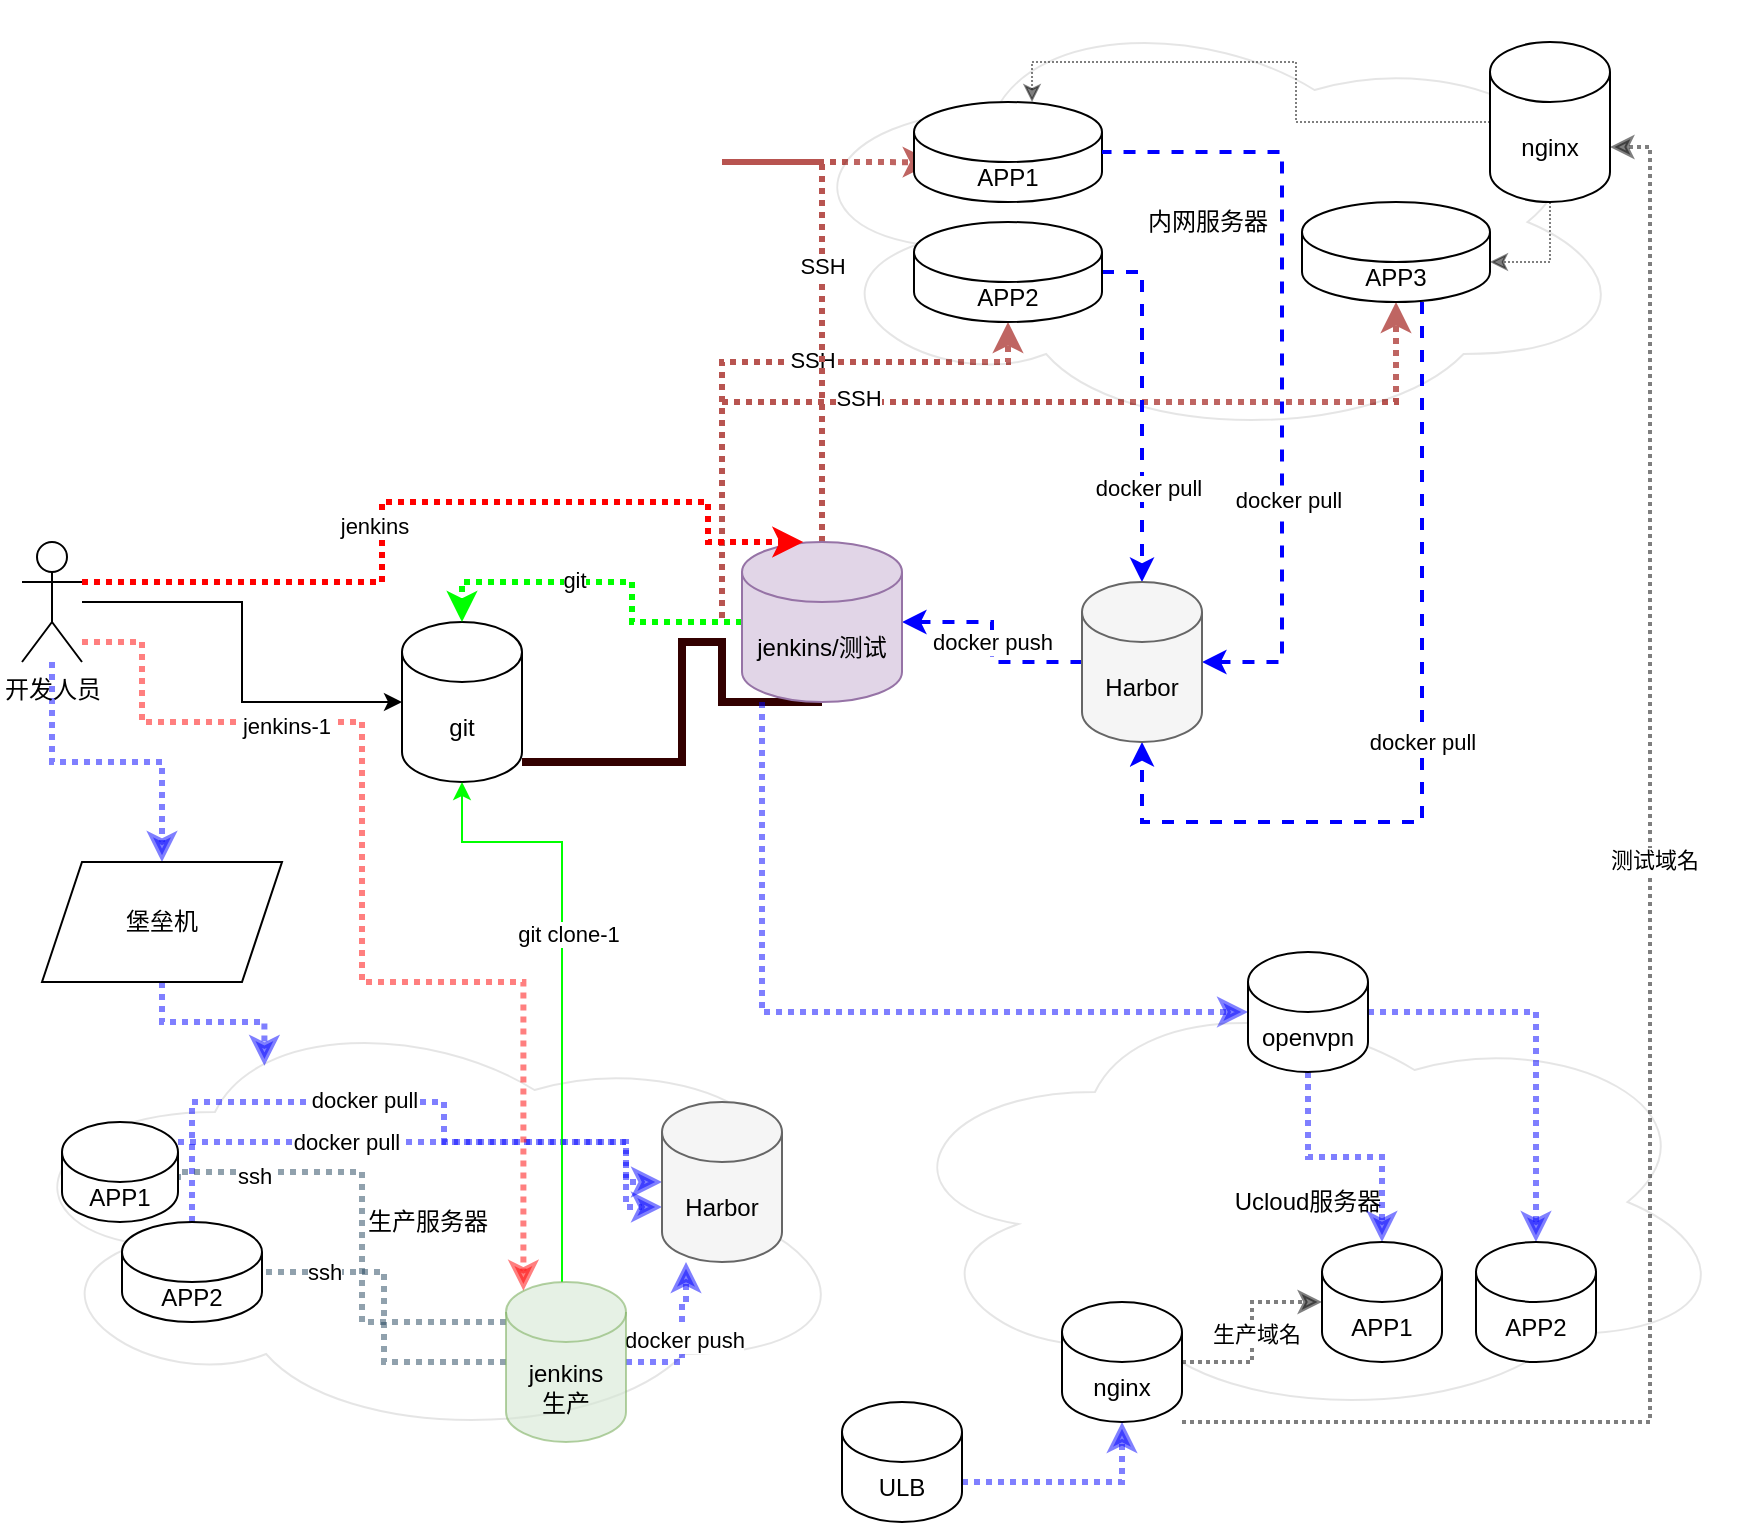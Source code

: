 <mxfile version="20.8.0" type="github">
  <diagram id="ICizXME9RvzmdU9xPk0K" name="第 1 页">
    <mxGraphModel dx="954" dy="591" grid="1" gridSize="10" guides="1" tooltips="1" connect="1" arrows="1" fold="1" page="1" pageScale="1" pageWidth="827" pageHeight="1169" math="0" shadow="0">
      <root>
        <mxCell id="0" />
        <mxCell id="1" parent="0" />
        <mxCell id="xqhbJTyEdV5DclTAbFlW-1" value="生产服务器" style="ellipse;shape=cloud;whiteSpace=wrap;html=1;opacity=10;" vertex="1" parent="1">
          <mxGeometry x="30" y="550" width="426" height="220" as="geometry" />
        </mxCell>
        <mxCell id="xqhbJTyEdV5DclTAbFlW-3" style="edgeStyle=orthogonalEdgeStyle;shape=connector;rounded=0;orthogonalLoop=1;jettySize=auto;html=1;entryX=0.5;entryY=0;entryDx=0;entryDy=0;dashed=1;dashPattern=1 1;labelBackgroundColor=default;strokeColor=#0000FF;strokeWidth=3;fontFamily=Helvetica;fontSize=11;fontColor=default;startArrow=none;startFill=0;endArrow=classic;endFill=1;opacity=50;" edge="1" parent="1" source="xqhbJTyEdV5DclTAbFlW-4" target="xqhbJTyEdV5DclTAbFlW-8">
          <mxGeometry relative="1" as="geometry" />
        </mxCell>
        <mxCell id="xqhbJTyEdV5DclTAbFlW-81" style="edgeStyle=orthogonalEdgeStyle;rounded=0;orthogonalLoop=1;jettySize=auto;html=1;entryX=0;entryY=0.5;entryDx=0;entryDy=0;entryPerimeter=0;" edge="1" parent="1" source="xqhbJTyEdV5DclTAbFlW-4" target="xqhbJTyEdV5DclTAbFlW-6">
          <mxGeometry relative="1" as="geometry" />
        </mxCell>
        <mxCell id="xqhbJTyEdV5DclTAbFlW-4" value="开发人员" style="shape=umlActor;verticalLabelPosition=bottom;verticalAlign=top;html=1;outlineConnect=0;" vertex="1" parent="1">
          <mxGeometry x="40" y="320" width="30" height="60" as="geometry" />
        </mxCell>
        <mxCell id="xqhbJTyEdV5DclTAbFlW-5" style="edgeStyle=orthogonalEdgeStyle;shape=connector;rounded=0;orthogonalLoop=1;jettySize=auto;html=1;entryX=0.5;entryY=1;entryDx=0;entryDy=0;entryPerimeter=0;labelBackgroundColor=default;strokeColor=#330000;strokeWidth=4;fontFamily=Helvetica;fontSize=11;fontColor=default;startArrow=none;startFill=0;endArrow=none;endFill=0;" edge="1" parent="1" source="xqhbJTyEdV5DclTAbFlW-6" target="xqhbJTyEdV5DclTAbFlW-22">
          <mxGeometry relative="1" as="geometry">
            <Array as="points">
              <mxPoint x="370" y="430" />
              <mxPoint x="370" y="370" />
              <mxPoint x="390" y="370" />
            </Array>
          </mxGeometry>
        </mxCell>
        <mxCell id="xqhbJTyEdV5DclTAbFlW-6" value="git" style="shape=cylinder3;whiteSpace=wrap;html=1;boundedLbl=1;backgroundOutline=1;size=15;" vertex="1" parent="1">
          <mxGeometry x="230" y="360" width="60" height="80" as="geometry" />
        </mxCell>
        <mxCell id="xqhbJTyEdV5DclTAbFlW-7" style="edgeStyle=orthogonalEdgeStyle;rounded=0;orthogonalLoop=1;jettySize=auto;html=1;entryX=0.308;entryY=0.145;entryDx=0;entryDy=0;entryPerimeter=0;dashed=1;dashPattern=1 1;strokeColor=#0000FF;strokeWidth=3;startArrow=none;startFill=0;endArrow=classic;endFill=1;opacity=50;" edge="1" parent="1" source="xqhbJTyEdV5DclTAbFlW-8" target="xqhbJTyEdV5DclTAbFlW-1">
          <mxGeometry relative="1" as="geometry" />
        </mxCell>
        <mxCell id="xqhbJTyEdV5DclTAbFlW-8" value="堡垒机" style="shape=parallelogram;perimeter=parallelogramPerimeter;whiteSpace=wrap;html=1;fixedSize=1;" vertex="1" parent="1">
          <mxGeometry x="50" y="480" width="120" height="60" as="geometry" />
        </mxCell>
        <mxCell id="xqhbJTyEdV5DclTAbFlW-9" style="edgeStyle=orthogonalEdgeStyle;rounded=0;orthogonalLoop=1;jettySize=auto;html=1;entryX=0.5;entryY=1;entryDx=0;entryDy=0;entryPerimeter=0;endArrow=classic;endFill=1;dashed=1;dashPattern=1 1;fillColor=#f8cecc;strokeColor=#b85450;strokeWidth=3;" edge="1" parent="1" source="xqhbJTyEdV5DclTAbFlW-22" target="xqhbJTyEdV5DclTAbFlW-52">
          <mxGeometry relative="1" as="geometry">
            <Array as="points">
              <mxPoint x="390" y="230" />
              <mxPoint x="533" y="230" />
            </Array>
          </mxGeometry>
        </mxCell>
        <mxCell id="xqhbJTyEdV5DclTAbFlW-10" value="SSH" style="edgeLabel;html=1;align=center;verticalAlign=middle;resizable=0;points=[];" vertex="1" connectable="0" parent="xqhbJTyEdV5DclTAbFlW-9">
          <mxGeometry x="0.217" y="1" relative="1" as="geometry">
            <mxPoint as="offset" />
          </mxGeometry>
        </mxCell>
        <mxCell id="xqhbJTyEdV5DclTAbFlW-11" style="edgeStyle=orthogonalEdgeStyle;rounded=0;orthogonalLoop=1;jettySize=auto;html=1;entryX=0.178;entryY=0.364;entryDx=0;entryDy=0;entryPerimeter=0;endArrow=classic;endFill=1;dashed=1;dashPattern=1 1;fillColor=#f8cecc;strokeColor=#b85450;strokeWidth=3;" edge="1" parent="1" source="xqhbJTyEdV5DclTAbFlW-22" target="xqhbJTyEdV5DclTAbFlW-34">
          <mxGeometry relative="1" as="geometry">
            <Array as="points">
              <mxPoint x="390" y="130" />
              <mxPoint x="490" y="130" />
            </Array>
          </mxGeometry>
        </mxCell>
        <mxCell id="xqhbJTyEdV5DclTAbFlW-12" value="SSH" style="edgeLabel;html=1;align=center;verticalAlign=middle;resizable=0;points=[];" vertex="1" connectable="0" parent="xqhbJTyEdV5DclTAbFlW-11">
          <mxGeometry x="-0.202" relative="1" as="geometry">
            <mxPoint as="offset" />
          </mxGeometry>
        </mxCell>
        <mxCell id="xqhbJTyEdV5DclTAbFlW-13" style="edgeStyle=orthogonalEdgeStyle;rounded=0;orthogonalLoop=1;jettySize=auto;html=1;entryX=0.5;entryY=1;entryDx=0;entryDy=0;entryPerimeter=0;endArrow=classic;endFill=1;dashed=1;dashPattern=1 1;fillColor=#f8cecc;strokeColor=#b85450;strokeWidth=3;" edge="1" parent="1" source="xqhbJTyEdV5DclTAbFlW-22" target="xqhbJTyEdV5DclTAbFlW-54">
          <mxGeometry relative="1" as="geometry">
            <Array as="points">
              <mxPoint x="390" y="250" />
              <mxPoint x="727" y="250" />
            </Array>
          </mxGeometry>
        </mxCell>
        <mxCell id="xqhbJTyEdV5DclTAbFlW-14" value="SSH" style="edgeLabel;html=1;align=center;verticalAlign=middle;resizable=0;points=[];" vertex="1" connectable="0" parent="xqhbJTyEdV5DclTAbFlW-13">
          <mxGeometry x="-0.259" y="2" relative="1" as="geometry">
            <mxPoint as="offset" />
          </mxGeometry>
        </mxCell>
        <mxCell id="xqhbJTyEdV5DclTAbFlW-21" style="edgeStyle=orthogonalEdgeStyle;shape=connector;rounded=0;orthogonalLoop=1;jettySize=auto;html=1;entryX=0;entryY=0.5;entryDx=0;entryDy=0;entryPerimeter=0;dashed=1;dashPattern=1 1;labelBackgroundColor=default;strokeColor=#0000FF;strokeWidth=3;fontFamily=Helvetica;fontSize=11;fontColor=default;startArrow=none;startFill=0;endArrow=classic;endFill=1;opacity=50;" edge="1" parent="1" source="xqhbJTyEdV5DclTAbFlW-22" target="xqhbJTyEdV5DclTAbFlW-45">
          <mxGeometry relative="1" as="geometry">
            <Array as="points">
              <mxPoint x="410" y="555" />
            </Array>
          </mxGeometry>
        </mxCell>
        <mxCell id="xqhbJTyEdV5DclTAbFlW-79" style="edgeStyle=orthogonalEdgeStyle;rounded=0;orthogonalLoop=1;jettySize=auto;html=1;entryX=0.5;entryY=0;entryDx=0;entryDy=0;entryPerimeter=0;strokeColor=#00FF00;dashed=1;dashPattern=1 1;strokeWidth=3;startArrow=none;startFill=0;endFill=1;" edge="1" parent="1" source="xqhbJTyEdV5DclTAbFlW-22" target="xqhbJTyEdV5DclTAbFlW-6">
          <mxGeometry relative="1" as="geometry" />
        </mxCell>
        <mxCell id="xqhbJTyEdV5DclTAbFlW-80" value="git" style="edgeLabel;html=1;align=center;verticalAlign=middle;resizable=0;points=[];" vertex="1" connectable="0" parent="xqhbJTyEdV5DclTAbFlW-79">
          <mxGeometry x="0.154" y="-1" relative="1" as="geometry">
            <mxPoint as="offset" />
          </mxGeometry>
        </mxCell>
        <mxCell id="xqhbJTyEdV5DclTAbFlW-82" value="docker push" style="edgeStyle=orthogonalEdgeStyle;rounded=0;orthogonalLoop=1;jettySize=auto;html=1;endArrow=none;strokeColor=#0000FF;endFill=0;dashed=1;strokeWidth=2;startArrow=classic;startFill=1;" edge="1" parent="1" source="xqhbJTyEdV5DclTAbFlW-22" target="xqhbJTyEdV5DclTAbFlW-58">
          <mxGeometry relative="1" as="geometry" />
        </mxCell>
        <mxCell id="xqhbJTyEdV5DclTAbFlW-22" value="jenkins/测试" style="shape=cylinder3;whiteSpace=wrap;html=1;boundedLbl=1;backgroundOutline=1;size=15;fillColor=#e1d5e7;strokeColor=#9673a6;" vertex="1" parent="1">
          <mxGeometry x="400" y="320" width="80" height="80" as="geometry" />
        </mxCell>
        <mxCell id="xqhbJTyEdV5DclTAbFlW-73" style="edgeStyle=orthogonalEdgeStyle;rounded=0;orthogonalLoop=1;jettySize=auto;html=1;entryX=0;entryY=0;entryDx=0;entryDy=52.5;entryPerimeter=0;strokeColor=#0000FF;dashed=1;dashPattern=1 1;strokeWidth=3;startArrow=none;startFill=0;endFill=1;opacity=50;" edge="1" parent="1" source="xqhbJTyEdV5DclTAbFlW-25" target="xqhbJTyEdV5DclTAbFlW-71">
          <mxGeometry relative="1" as="geometry">
            <Array as="points">
              <mxPoint x="125" y="600" />
              <mxPoint x="251" y="600" />
              <mxPoint x="251" y="620" />
              <mxPoint x="342" y="620" />
            </Array>
          </mxGeometry>
        </mxCell>
        <mxCell id="xqhbJTyEdV5DclTAbFlW-77" value="docker pull" style="edgeLabel;html=1;align=center;verticalAlign=middle;resizable=0;points=[];" vertex="1" connectable="0" parent="xqhbJTyEdV5DclTAbFlW-73">
          <mxGeometry x="-0.162" y="1" relative="1" as="geometry">
            <mxPoint as="offset" />
          </mxGeometry>
        </mxCell>
        <mxCell id="xqhbJTyEdV5DclTAbFlW-25" value="APP2" style="shape=cylinder3;whiteSpace=wrap;html=1;boundedLbl=1;backgroundOutline=1;size=15;" vertex="1" parent="1">
          <mxGeometry x="90" y="660" width="70" height="50" as="geometry" />
        </mxCell>
        <mxCell id="xqhbJTyEdV5DclTAbFlW-27" style="edgeStyle=orthogonalEdgeStyle;rounded=0;orthogonalLoop=1;jettySize=auto;html=1;strokeColor=#00FF00;entryX=0.5;entryY=1;entryDx=0;entryDy=0;entryPerimeter=0;" edge="1" parent="1" source="xqhbJTyEdV5DclTAbFlW-33" target="xqhbJTyEdV5DclTAbFlW-6">
          <mxGeometry relative="1" as="geometry">
            <mxPoint x="310" y="460" as="targetPoint" />
            <Array as="points">
              <mxPoint x="310" y="470" />
              <mxPoint x="260" y="470" />
            </Array>
          </mxGeometry>
        </mxCell>
        <mxCell id="xqhbJTyEdV5DclTAbFlW-28" value="git clone-1" style="edgeLabel;html=1;align=center;verticalAlign=middle;resizable=0;points=[];" vertex="1" connectable="0" parent="xqhbJTyEdV5DclTAbFlW-27">
          <mxGeometry x="0.16" y="1" relative="1" as="geometry">
            <mxPoint x="4" as="offset" />
          </mxGeometry>
        </mxCell>
        <mxCell id="xqhbJTyEdV5DclTAbFlW-29" style="edgeStyle=orthogonalEdgeStyle;rounded=0;orthogonalLoop=1;jettySize=auto;html=1;dashed=1;dashPattern=1 1;strokeColor=#23445d;strokeWidth=3;startArrow=none;startFill=0;endArrow=none;endFill=0;fillColor=#bac8d3;opacity=50;" edge="1" parent="1" source="xqhbJTyEdV5DclTAbFlW-33" target="xqhbJTyEdV5DclTAbFlW-25">
          <mxGeometry relative="1" as="geometry" />
        </mxCell>
        <mxCell id="xqhbJTyEdV5DclTAbFlW-30" value="ssh" style="edgeLabel;html=1;align=center;verticalAlign=middle;resizable=0;points=[];" vertex="1" connectable="0" parent="xqhbJTyEdV5DclTAbFlW-29">
          <mxGeometry x="0.632" relative="1" as="geometry">
            <mxPoint as="offset" />
          </mxGeometry>
        </mxCell>
        <mxCell id="xqhbJTyEdV5DclTAbFlW-31" style="edgeStyle=orthogonalEdgeStyle;rounded=0;orthogonalLoop=1;jettySize=auto;html=1;entryX=1;entryY=0;entryDx=0;entryDy=30;entryPerimeter=0;dashed=1;dashPattern=1 1;strokeColor=#23445d;strokeWidth=3;startArrow=none;startFill=0;endArrow=none;endFill=0;fillColor=#bac8d3;opacity=50;" edge="1" parent="1" source="xqhbJTyEdV5DclTAbFlW-33" target="xqhbJTyEdV5DclTAbFlW-48">
          <mxGeometry relative="1" as="geometry">
            <Array as="points">
              <mxPoint x="210" y="710" />
              <mxPoint x="210" y="635" />
            </Array>
          </mxGeometry>
        </mxCell>
        <mxCell id="xqhbJTyEdV5DclTAbFlW-32" value="ssh" style="edgeLabel;html=1;align=center;verticalAlign=middle;resizable=0;points=[];" vertex="1" connectable="0" parent="xqhbJTyEdV5DclTAbFlW-31">
          <mxGeometry x="0.65" y="2" relative="1" as="geometry">
            <mxPoint as="offset" />
          </mxGeometry>
        </mxCell>
        <mxCell id="xqhbJTyEdV5DclTAbFlW-75" style="edgeStyle=orthogonalEdgeStyle;rounded=0;orthogonalLoop=1;jettySize=auto;html=1;strokeColor=#0000FF;dashed=1;dashPattern=1 1;strokeWidth=3;startArrow=none;startFill=0;endFill=1;opacity=50;" edge="1" parent="1" source="xqhbJTyEdV5DclTAbFlW-33" target="xqhbJTyEdV5DclTAbFlW-71">
          <mxGeometry relative="1" as="geometry">
            <Array as="points">
              <mxPoint x="370" y="730" />
              <mxPoint x="370" y="700" />
              <mxPoint x="372" y="700" />
            </Array>
          </mxGeometry>
        </mxCell>
        <mxCell id="xqhbJTyEdV5DclTAbFlW-76" value="docker push" style="edgeLabel;html=1;align=center;verticalAlign=middle;resizable=0;points=[];" vertex="1" connectable="0" parent="xqhbJTyEdV5DclTAbFlW-75">
          <mxGeometry x="-0.025" y="-1" relative="1" as="geometry">
            <mxPoint as="offset" />
          </mxGeometry>
        </mxCell>
        <mxCell id="xqhbJTyEdV5DclTAbFlW-33" value="jenkins&lt;br&gt;生产" style="shape=cylinder3;whiteSpace=wrap;html=1;boundedLbl=1;backgroundOutline=1;size=15;fillColor=#d5e8d4;strokeColor=#82b366;opacity=60;" vertex="1" parent="1">
          <mxGeometry x="282" y="690" width="60" height="80" as="geometry" />
        </mxCell>
        <mxCell id="xqhbJTyEdV5DclTAbFlW-34" value="内网服务器" style="ellipse;shape=cloud;whiteSpace=wrap;html=1;opacity=10;" vertex="1" parent="1">
          <mxGeometry x="420" y="50" width="426" height="220" as="geometry" />
        </mxCell>
        <mxCell id="xqhbJTyEdV5DclTAbFlW-35" value="Ucloud服务器" style="ellipse;shape=cloud;whiteSpace=wrap;html=1;opacity=10;" vertex="1" parent="1">
          <mxGeometry x="470" y="540" width="426" height="220" as="geometry" />
        </mxCell>
        <mxCell id="xqhbJTyEdV5DclTAbFlW-36" style="edgeStyle=orthogonalEdgeStyle;rounded=0;orthogonalLoop=1;jettySize=auto;html=1;entryX=1;entryY=0;entryDx=0;entryDy=52.5;entryPerimeter=0;dashed=1;dashPattern=1 1;strokeColor=#000000;strokeWidth=2;startArrow=none;startFill=0;endArrow=classic;endFill=1;opacity=50;" edge="1" parent="1" source="xqhbJTyEdV5DclTAbFlW-40" target="xqhbJTyEdV5DclTAbFlW-70">
          <mxGeometry relative="1" as="geometry">
            <Array as="points">
              <mxPoint x="620" y="760" />
              <mxPoint x="854" y="760" />
              <mxPoint x="854" y="123" />
            </Array>
          </mxGeometry>
        </mxCell>
        <mxCell id="xqhbJTyEdV5DclTAbFlW-37" value="测试域名" style="edgeLabel;html=1;align=center;verticalAlign=middle;resizable=0;points=[];fontSize=11;fontFamily=Helvetica;fontColor=default;" vertex="1" connectable="0" parent="xqhbJTyEdV5DclTAbFlW-36">
          <mxGeometry x="0.155" y="-2" relative="1" as="geometry">
            <mxPoint as="offset" />
          </mxGeometry>
        </mxCell>
        <mxCell id="xqhbJTyEdV5DclTAbFlW-38" style="edgeStyle=orthogonalEdgeStyle;rounded=0;orthogonalLoop=1;jettySize=auto;html=1;dashed=1;dashPattern=1 1;strokeColor=#000000;strokeWidth=2;startArrow=none;startFill=0;endArrow=classic;endFill=1;opacity=50;" edge="1" parent="1" source="xqhbJTyEdV5DclTAbFlW-40" target="xqhbJTyEdV5DclTAbFlW-66">
          <mxGeometry relative="1" as="geometry" />
        </mxCell>
        <mxCell id="xqhbJTyEdV5DclTAbFlW-39" value="生产域名" style="edgeLabel;html=1;align=center;verticalAlign=middle;resizable=0;points=[];fontSize=11;fontFamily=Helvetica;fontColor=default;" vertex="1" connectable="0" parent="xqhbJTyEdV5DclTAbFlW-38">
          <mxGeometry x="-0.4" y="-1" relative="1" as="geometry">
            <mxPoint x="7" y="-15" as="offset" />
          </mxGeometry>
        </mxCell>
        <mxCell id="xqhbJTyEdV5DclTAbFlW-40" value="nginx" style="shape=cylinder3;whiteSpace=wrap;html=1;boundedLbl=1;backgroundOutline=1;size=15;" vertex="1" parent="1">
          <mxGeometry x="560" y="700" width="60" height="60" as="geometry" />
        </mxCell>
        <mxCell id="xqhbJTyEdV5DclTAbFlW-41" style="edgeStyle=orthogonalEdgeStyle;rounded=0;orthogonalLoop=1;jettySize=auto;html=1;dashed=1;dashPattern=1 1;strokeColor=#0000FF;strokeWidth=3;startArrow=none;startFill=0;endArrow=classic;endFill=1;opacity=50;" edge="1" parent="1" source="xqhbJTyEdV5DclTAbFlW-42" target="xqhbJTyEdV5DclTAbFlW-40">
          <mxGeometry relative="1" as="geometry">
            <Array as="points">
              <mxPoint x="590" y="790" />
            </Array>
          </mxGeometry>
        </mxCell>
        <mxCell id="xqhbJTyEdV5DclTAbFlW-42" value="ULB" style="shape=cylinder3;whiteSpace=wrap;html=1;boundedLbl=1;backgroundOutline=1;size=15;" vertex="1" parent="1">
          <mxGeometry x="450" y="750" width="60" height="60" as="geometry" />
        </mxCell>
        <mxCell id="xqhbJTyEdV5DclTAbFlW-43" style="edgeStyle=orthogonalEdgeStyle;rounded=0;orthogonalLoop=1;jettySize=auto;html=1;dashed=1;dashPattern=1 1;strokeColor=#0000FF;strokeWidth=3;startArrow=none;startFill=0;endArrow=classic;endFill=1;opacity=50;" edge="1" parent="1" source="xqhbJTyEdV5DclTAbFlW-45" target="xqhbJTyEdV5DclTAbFlW-66">
          <mxGeometry relative="1" as="geometry" />
        </mxCell>
        <mxCell id="xqhbJTyEdV5DclTAbFlW-44" style="edgeStyle=orthogonalEdgeStyle;rounded=0;orthogonalLoop=1;jettySize=auto;html=1;dashed=1;dashPattern=1 1;strokeColor=#0000FF;strokeWidth=3;startArrow=none;startFill=0;endArrow=classic;endFill=1;opacity=50;" edge="1" parent="1" source="xqhbJTyEdV5DclTAbFlW-45" target="xqhbJTyEdV5DclTAbFlW-67">
          <mxGeometry relative="1" as="geometry" />
        </mxCell>
        <mxCell id="xqhbJTyEdV5DclTAbFlW-45" value="openvpn" style="shape=cylinder3;whiteSpace=wrap;html=1;boundedLbl=1;backgroundOutline=1;size=15;" vertex="1" parent="1">
          <mxGeometry x="653" y="525" width="60" height="60" as="geometry" />
        </mxCell>
        <mxCell id="xqhbJTyEdV5DclTAbFlW-72" style="edgeStyle=orthogonalEdgeStyle;rounded=0;orthogonalLoop=1;jettySize=auto;html=1;entryX=0;entryY=0.5;entryDx=0;entryDy=0;entryPerimeter=0;strokeColor=#0000FF;dashed=1;dashPattern=1 1;strokeWidth=3;startArrow=none;startFill=0;endFill=1;opacity=50;" edge="1" parent="1" source="xqhbJTyEdV5DclTAbFlW-48" target="xqhbJTyEdV5DclTAbFlW-71">
          <mxGeometry relative="1" as="geometry">
            <Array as="points">
              <mxPoint x="342" y="620" />
            </Array>
          </mxGeometry>
        </mxCell>
        <mxCell id="xqhbJTyEdV5DclTAbFlW-78" value="docker pull" style="edgeLabel;html=1;align=center;verticalAlign=middle;resizable=0;points=[];" vertex="1" connectable="0" parent="xqhbJTyEdV5DclTAbFlW-72">
          <mxGeometry x="-0.364" relative="1" as="geometry">
            <mxPoint as="offset" />
          </mxGeometry>
        </mxCell>
        <mxCell id="xqhbJTyEdV5DclTAbFlW-48" value="APP1" style="shape=cylinder3;whiteSpace=wrap;html=1;boundedLbl=1;backgroundOutline=1;size=15;" vertex="1" parent="1">
          <mxGeometry x="60" y="610" width="58" height="50" as="geometry" />
        </mxCell>
        <mxCell id="xqhbJTyEdV5DclTAbFlW-49" value="APP1" style="shape=cylinder3;whiteSpace=wrap;html=1;boundedLbl=1;backgroundOutline=1;size=15;" vertex="1" parent="1">
          <mxGeometry x="486" y="100" width="94" height="50" as="geometry" />
        </mxCell>
        <mxCell id="xqhbJTyEdV5DclTAbFlW-50" style="edgeStyle=orthogonalEdgeStyle;rounded=0;orthogonalLoop=1;jettySize=auto;html=1;endArrow=classic;endFill=1;entryX=0.5;entryY=0;entryDx=0;entryDy=0;entryPerimeter=0;dashed=1;strokeWidth=2;strokeColor=#0000FF;startArrow=none;startFill=0;" edge="1" parent="1" source="xqhbJTyEdV5DclTAbFlW-52" target="xqhbJTyEdV5DclTAbFlW-58">
          <mxGeometry relative="1" as="geometry">
            <mxPoint x="600" y="290" as="targetPoint" />
            <Array as="points">
              <mxPoint x="600" y="185" />
              <mxPoint x="600" y="330" />
            </Array>
          </mxGeometry>
        </mxCell>
        <mxCell id="xqhbJTyEdV5DclTAbFlW-51" value="docker pull" style="edgeLabel;html=1;align=center;verticalAlign=middle;resizable=0;points=[];" vertex="1" connectable="0" parent="xqhbJTyEdV5DclTAbFlW-50">
          <mxGeometry x="0.463" y="3" relative="1" as="geometry">
            <mxPoint as="offset" />
          </mxGeometry>
        </mxCell>
        <mxCell id="xqhbJTyEdV5DclTAbFlW-52" value="APP2" style="shape=cylinder3;whiteSpace=wrap;html=1;boundedLbl=1;backgroundOutline=1;size=15;" vertex="1" parent="1">
          <mxGeometry x="486" y="160" width="94" height="50" as="geometry" />
        </mxCell>
        <mxCell id="xqhbJTyEdV5DclTAbFlW-53" value="docker pull" style="edgeStyle=orthogonalEdgeStyle;rounded=0;orthogonalLoop=1;jettySize=auto;html=1;endArrow=classic;endFill=1;dashed=1;strokeWidth=2;strokeColor=#0000FF;startArrow=none;startFill=0;entryX=0.5;entryY=1;entryDx=0;entryDy=0;entryPerimeter=0;" edge="1" parent="1" source="xqhbJTyEdV5DclTAbFlW-54" target="xqhbJTyEdV5DclTAbFlW-58">
          <mxGeometry relative="1" as="geometry">
            <mxPoint x="640" y="410" as="targetPoint" />
            <Array as="points">
              <mxPoint x="740" y="460" />
              <mxPoint x="600" y="460" />
            </Array>
          </mxGeometry>
        </mxCell>
        <mxCell id="xqhbJTyEdV5DclTAbFlW-54" value="APP3" style="shape=cylinder3;whiteSpace=wrap;html=1;boundedLbl=1;backgroundOutline=1;size=15;" vertex="1" parent="1">
          <mxGeometry x="680" y="150" width="94" height="50" as="geometry" />
        </mxCell>
        <mxCell id="xqhbJTyEdV5DclTAbFlW-55" style="edgeStyle=orthogonalEdgeStyle;rounded=0;orthogonalLoop=1;jettySize=auto;html=1;entryX=1;entryY=0.5;entryDx=0;entryDy=0;entryPerimeter=0;endArrow=none;endFill=0;dashed=1;strokeWidth=2;strokeColor=#0000FF;startArrow=classic;startFill=1;" edge="1" parent="1" source="xqhbJTyEdV5DclTAbFlW-58" target="xqhbJTyEdV5DclTAbFlW-49">
          <mxGeometry relative="1" as="geometry">
            <Array as="points">
              <mxPoint x="670" y="380" />
              <mxPoint x="670" y="125" />
            </Array>
          </mxGeometry>
        </mxCell>
        <mxCell id="xqhbJTyEdV5DclTAbFlW-56" value="docker pull" style="edgeLabel;html=1;align=center;verticalAlign=middle;resizable=0;points=[];" vertex="1" connectable="0" parent="xqhbJTyEdV5DclTAbFlW-55">
          <mxGeometry x="-0.371" y="-3" relative="1" as="geometry">
            <mxPoint as="offset" />
          </mxGeometry>
        </mxCell>
        <mxCell id="xqhbJTyEdV5DclTAbFlW-58" value="&lt;span style=&quot;color: rgb(0, 0, 0);&quot;&gt;Harbor&lt;/span&gt;" style="shape=cylinder3;whiteSpace=wrap;html=1;boundedLbl=1;backgroundOutline=1;size=15;fillColor=#f5f5f5;fontColor=#333333;strokeColor=#666666;" vertex="1" parent="1">
          <mxGeometry x="570" y="340" width="60" height="80" as="geometry" />
        </mxCell>
        <mxCell id="xqhbJTyEdV5DclTAbFlW-61" value="" style="edgeStyle=orthogonalEdgeStyle;rounded=0;orthogonalLoop=1;jettySize=auto;html=1;dashed=1;dashPattern=1 1;strokeColor=#FF0000;strokeWidth=3;startArrow=none;startFill=0;endArrow=classic;endFill=1;entryX=0.383;entryY=0;entryDx=0;entryDy=0;entryPerimeter=0;exitX=1;exitY=0.333;exitDx=0;exitDy=0;exitPerimeter=0;" edge="1" parent="1" source="xqhbJTyEdV5DclTAbFlW-4" target="xqhbJTyEdV5DclTAbFlW-22">
          <mxGeometry relative="1" as="geometry">
            <Array as="points">
              <mxPoint x="220" y="340" />
              <mxPoint x="220" y="300" />
              <mxPoint x="383" y="300" />
            </Array>
            <mxPoint x="220" y="310" as="sourcePoint" />
          </mxGeometry>
        </mxCell>
        <mxCell id="xqhbJTyEdV5DclTAbFlW-62" value="jenkins" style="edgeLabel;html=1;align=center;verticalAlign=middle;resizable=0;points=[];" vertex="1" connectable="0" parent="xqhbJTyEdV5DclTAbFlW-61">
          <mxGeometry x="-0.153" y="4" relative="1" as="geometry">
            <mxPoint as="offset" />
          </mxGeometry>
        </mxCell>
        <mxCell id="xqhbJTyEdV5DclTAbFlW-63" style="edgeStyle=orthogonalEdgeStyle;shape=connector;rounded=0;orthogonalLoop=1;jettySize=auto;html=1;entryX=0.145;entryY=0;entryDx=0;entryDy=4.35;entryPerimeter=0;dashed=1;dashPattern=1 1;labelBackgroundColor=default;strokeColor=#FF0000;strokeWidth=3;fontFamily=Helvetica;fontSize=11;fontColor=default;startArrow=none;startFill=0;endArrow=classic;endFill=1;opacity=50;" edge="1" parent="1" source="xqhbJTyEdV5DclTAbFlW-4" target="xqhbJTyEdV5DclTAbFlW-33">
          <mxGeometry relative="1" as="geometry">
            <Array as="points">
              <mxPoint x="100" y="370" />
              <mxPoint x="100" y="410" />
              <mxPoint x="210" y="410" />
              <mxPoint x="210" y="540" />
              <mxPoint x="291" y="540" />
            </Array>
            <mxPoint x="210" y="390" as="sourcePoint" />
          </mxGeometry>
        </mxCell>
        <mxCell id="xqhbJTyEdV5DclTAbFlW-64" value="jenkins-1" style="edgeLabel;html=1;align=center;verticalAlign=middle;resizable=0;points=[];fontSize=11;fontFamily=Helvetica;fontColor=default;" vertex="1" connectable="0" parent="xqhbJTyEdV5DclTAbFlW-63">
          <mxGeometry x="-0.481" y="-2" relative="1" as="geometry">
            <mxPoint as="offset" />
          </mxGeometry>
        </mxCell>
        <mxCell id="xqhbJTyEdV5DclTAbFlW-66" value="APP1" style="shape=cylinder3;whiteSpace=wrap;html=1;boundedLbl=1;backgroundOutline=1;size=15;" vertex="1" parent="1">
          <mxGeometry x="690" y="670" width="60" height="60" as="geometry" />
        </mxCell>
        <mxCell id="xqhbJTyEdV5DclTAbFlW-67" value="APP2" style="shape=cylinder3;whiteSpace=wrap;html=1;boundedLbl=1;backgroundOutline=1;size=15;" vertex="1" parent="1">
          <mxGeometry x="767" y="670" width="60" height="60" as="geometry" />
        </mxCell>
        <mxCell id="xqhbJTyEdV5DclTAbFlW-68" style="edgeStyle=orthogonalEdgeStyle;shape=connector;rounded=0;orthogonalLoop=1;jettySize=auto;html=1;entryX=0.628;entryY=0;entryDx=0;entryDy=0;entryPerimeter=0;dashed=1;dashPattern=1 1;labelBackgroundColor=default;strokeColor=#000000;strokeWidth=1;fontFamily=Helvetica;fontSize=11;fontColor=default;startArrow=none;startFill=0;endArrow=classic;endFill=1;opacity=50;" edge="1" parent="1" source="xqhbJTyEdV5DclTAbFlW-70" target="xqhbJTyEdV5DclTAbFlW-49">
          <mxGeometry relative="1" as="geometry" />
        </mxCell>
        <mxCell id="xqhbJTyEdV5DclTAbFlW-69" style="edgeStyle=orthogonalEdgeStyle;shape=connector;rounded=0;orthogonalLoop=1;jettySize=auto;html=1;entryX=1;entryY=0;entryDx=0;entryDy=30;entryPerimeter=0;dashed=1;dashPattern=1 1;labelBackgroundColor=default;strokeColor=#000000;strokeWidth=1;fontFamily=Helvetica;fontSize=11;fontColor=default;startArrow=none;startFill=0;endArrow=classic;endFill=1;opacity=50;" edge="1" parent="1" source="xqhbJTyEdV5DclTAbFlW-70" target="xqhbJTyEdV5DclTAbFlW-54">
          <mxGeometry relative="1" as="geometry" />
        </mxCell>
        <mxCell id="xqhbJTyEdV5DclTAbFlW-70" value="nginx" style="shape=cylinder3;whiteSpace=wrap;html=1;boundedLbl=1;backgroundOutline=1;size=15;fillColor=default;fontColor=default;strokeColor=default;" vertex="1" parent="1">
          <mxGeometry x="774" y="70" width="60" height="80" as="geometry" />
        </mxCell>
        <mxCell id="xqhbJTyEdV5DclTAbFlW-71" value="&lt;span style=&quot;color: rgb(0, 0, 0);&quot;&gt;Harbor&lt;/span&gt;" style="shape=cylinder3;whiteSpace=wrap;html=1;boundedLbl=1;backgroundOutline=1;size=15;fillColor=#f5f5f5;fontColor=#333333;strokeColor=#666666;" vertex="1" parent="1">
          <mxGeometry x="360" y="600" width="60" height="80" as="geometry" />
        </mxCell>
      </root>
    </mxGraphModel>
  </diagram>
</mxfile>
